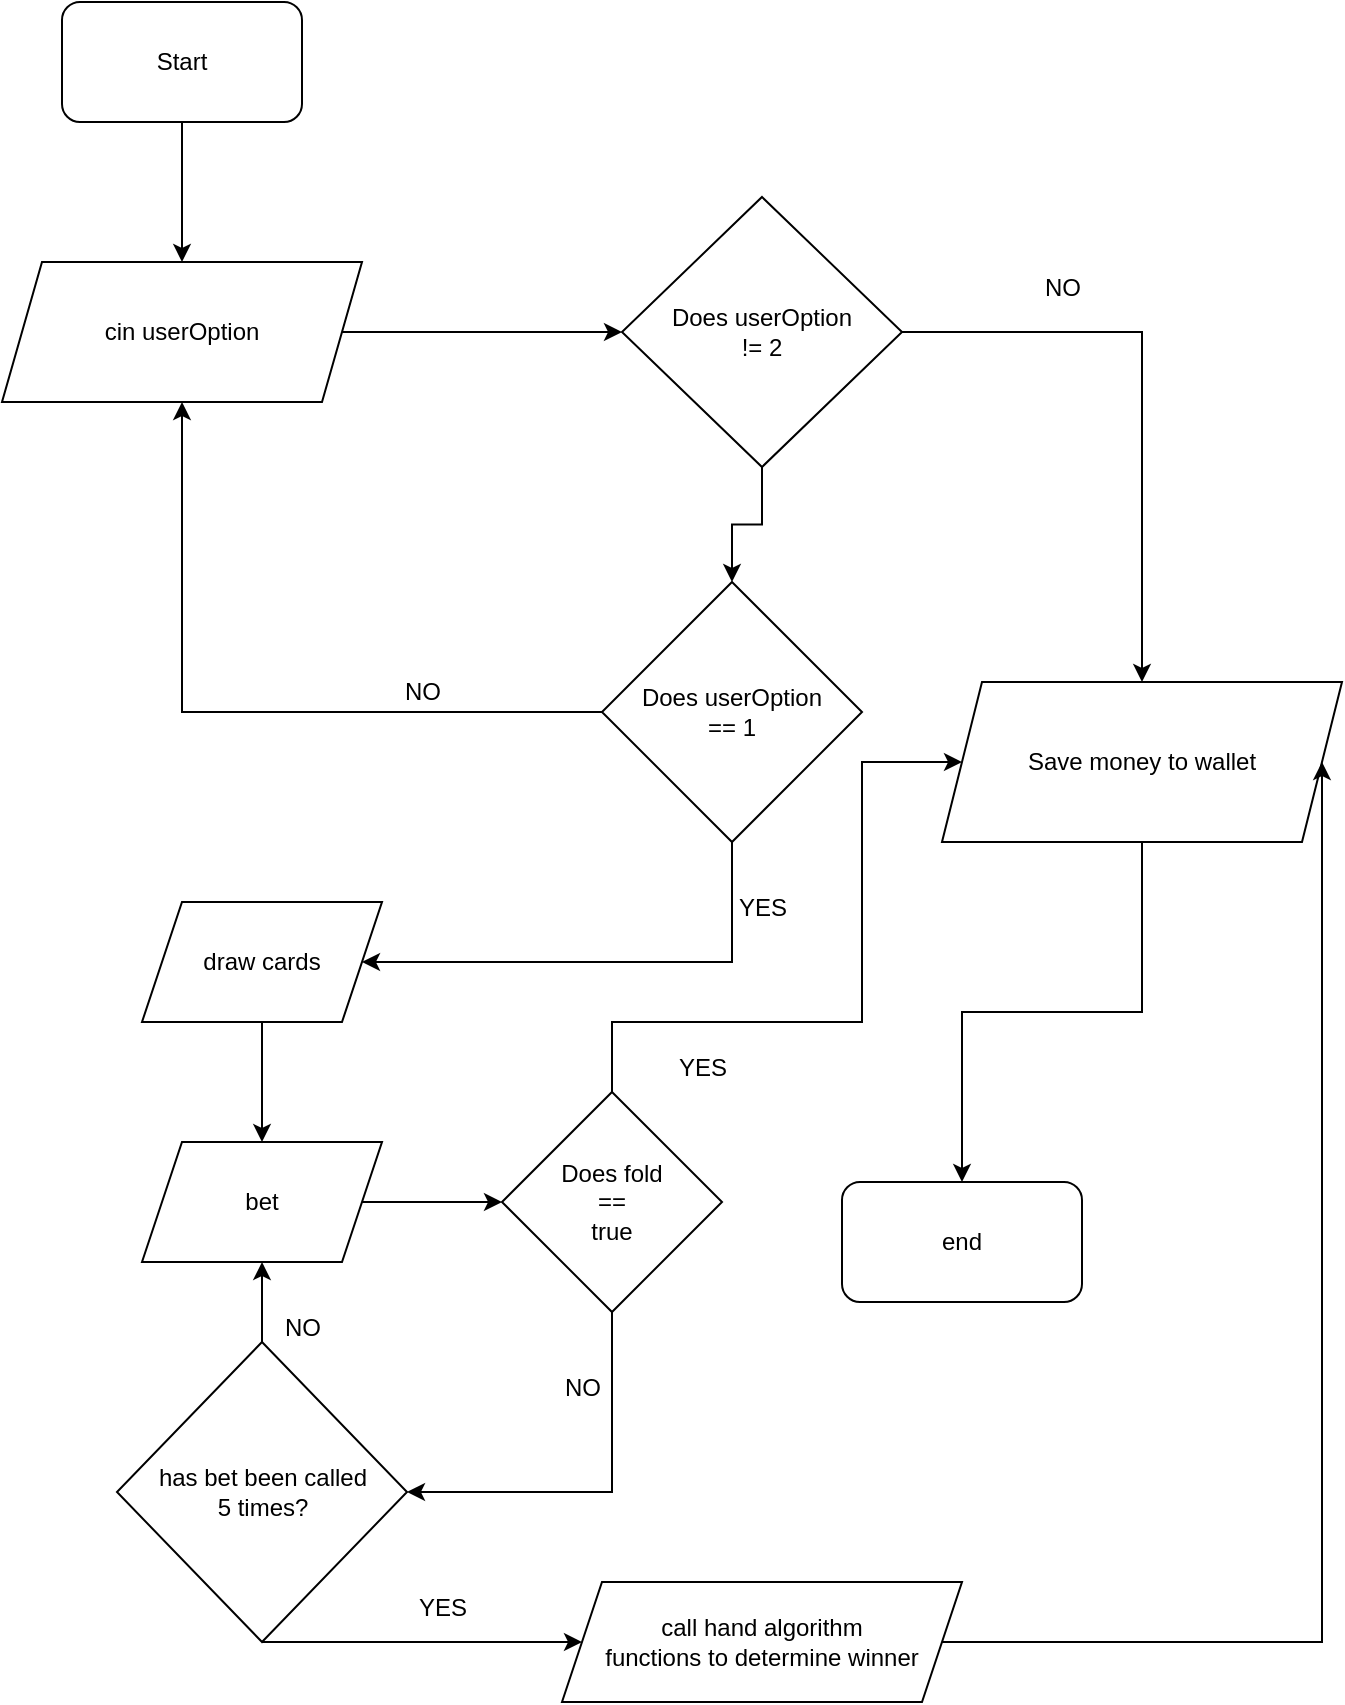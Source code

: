 <mxfile version="24.2.8" type="github">
  <diagram id="C5RBs43oDa-KdzZeNtuy" name="Page-1">
    <mxGraphModel dx="1194" dy="573" grid="1" gridSize="10" guides="1" tooltips="1" connect="1" arrows="1" fold="1" page="1" pageScale="1" pageWidth="827" pageHeight="1169" math="0" shadow="0">
      <root>
        <mxCell id="WIyWlLk6GJQsqaUBKTNV-0" />
        <mxCell id="WIyWlLk6GJQsqaUBKTNV-1" parent="WIyWlLk6GJQsqaUBKTNV-0" />
        <mxCell id="mxmMOKCQybVw6XQjljeT-11" style="edgeStyle=orthogonalEdgeStyle;rounded=0;orthogonalLoop=1;jettySize=auto;html=1;entryX=0.5;entryY=0;entryDx=0;entryDy=0;" edge="1" parent="WIyWlLk6GJQsqaUBKTNV-1" source="mxmMOKCQybVw6XQjljeT-0" target="mxmMOKCQybVw6XQjljeT-10">
          <mxGeometry relative="1" as="geometry" />
        </mxCell>
        <mxCell id="mxmMOKCQybVw6XQjljeT-0" value="Start" style="rounded=1;whiteSpace=wrap;html=1;" vertex="1" parent="WIyWlLk6GJQsqaUBKTNV-1">
          <mxGeometry x="120" y="30" width="120" height="60" as="geometry" />
        </mxCell>
        <mxCell id="mxmMOKCQybVw6XQjljeT-13" value="" style="edgeStyle=orthogonalEdgeStyle;rounded=0;orthogonalLoop=1;jettySize=auto;html=1;" edge="1" parent="WIyWlLk6GJQsqaUBKTNV-1" source="mxmMOKCQybVw6XQjljeT-10" target="mxmMOKCQybVw6XQjljeT-12">
          <mxGeometry relative="1" as="geometry" />
        </mxCell>
        <mxCell id="mxmMOKCQybVw6XQjljeT-10" value="cin userOption" style="shape=parallelogram;perimeter=parallelogramPerimeter;whiteSpace=wrap;html=1;fixedSize=1;" vertex="1" parent="WIyWlLk6GJQsqaUBKTNV-1">
          <mxGeometry x="90" y="160" width="180" height="70" as="geometry" />
        </mxCell>
        <mxCell id="mxmMOKCQybVw6XQjljeT-18" style="edgeStyle=orthogonalEdgeStyle;rounded=0;orthogonalLoop=1;jettySize=auto;html=1;" edge="1" parent="WIyWlLk6GJQsqaUBKTNV-1" source="mxmMOKCQybVw6XQjljeT-12" target="mxmMOKCQybVw6XQjljeT-15">
          <mxGeometry relative="1" as="geometry" />
        </mxCell>
        <mxCell id="mxmMOKCQybVw6XQjljeT-21" value="" style="edgeStyle=orthogonalEdgeStyle;rounded=0;orthogonalLoop=1;jettySize=auto;html=1;" edge="1" parent="WIyWlLk6GJQsqaUBKTNV-1" source="mxmMOKCQybVw6XQjljeT-12" target="mxmMOKCQybVw6XQjljeT-20">
          <mxGeometry relative="1" as="geometry" />
        </mxCell>
        <mxCell id="mxmMOKCQybVw6XQjljeT-12" value="&lt;div&gt;Does userOption&lt;/div&gt;&lt;div&gt;!= 2&lt;br&gt;&lt;/div&gt;" style="rhombus;whiteSpace=wrap;html=1;" vertex="1" parent="WIyWlLk6GJQsqaUBKTNV-1">
          <mxGeometry x="400" y="127.5" width="140" height="135" as="geometry" />
        </mxCell>
        <mxCell id="mxmMOKCQybVw6XQjljeT-17" style="edgeStyle=orthogonalEdgeStyle;rounded=0;orthogonalLoop=1;jettySize=auto;html=1;" edge="1" parent="WIyWlLk6GJQsqaUBKTNV-1" source="mxmMOKCQybVw6XQjljeT-15" target="mxmMOKCQybVw6XQjljeT-16">
          <mxGeometry relative="1" as="geometry" />
        </mxCell>
        <mxCell id="mxmMOKCQybVw6XQjljeT-15" value="Save money to wallet" style="shape=parallelogram;perimeter=parallelogramPerimeter;whiteSpace=wrap;html=1;fixedSize=1;" vertex="1" parent="WIyWlLk6GJQsqaUBKTNV-1">
          <mxGeometry x="560" y="370" width="200" height="80" as="geometry" />
        </mxCell>
        <mxCell id="mxmMOKCQybVw6XQjljeT-16" value="end" style="rounded=1;whiteSpace=wrap;html=1;" vertex="1" parent="WIyWlLk6GJQsqaUBKTNV-1">
          <mxGeometry x="510" y="620" width="120" height="60" as="geometry" />
        </mxCell>
        <mxCell id="mxmMOKCQybVw6XQjljeT-19" value="NO" style="text;html=1;align=center;verticalAlign=middle;resizable=0;points=[];autosize=1;strokeColor=none;fillColor=none;" vertex="1" parent="WIyWlLk6GJQsqaUBKTNV-1">
          <mxGeometry x="600" y="158" width="40" height="30" as="geometry" />
        </mxCell>
        <mxCell id="mxmMOKCQybVw6XQjljeT-22" style="edgeStyle=orthogonalEdgeStyle;rounded=0;orthogonalLoop=1;jettySize=auto;html=1;entryX=0.5;entryY=1;entryDx=0;entryDy=0;" edge="1" parent="WIyWlLk6GJQsqaUBKTNV-1" source="mxmMOKCQybVw6XQjljeT-20" target="mxmMOKCQybVw6XQjljeT-10">
          <mxGeometry relative="1" as="geometry" />
        </mxCell>
        <mxCell id="mxmMOKCQybVw6XQjljeT-25" style="edgeStyle=orthogonalEdgeStyle;rounded=0;orthogonalLoop=1;jettySize=auto;html=1;entryX=1;entryY=0.5;entryDx=0;entryDy=0;" edge="1" parent="WIyWlLk6GJQsqaUBKTNV-1" source="mxmMOKCQybVw6XQjljeT-20" target="mxmMOKCQybVw6XQjljeT-24">
          <mxGeometry relative="1" as="geometry">
            <Array as="points">
              <mxPoint x="455" y="510" />
            </Array>
          </mxGeometry>
        </mxCell>
        <mxCell id="mxmMOKCQybVw6XQjljeT-20" value="&lt;div&gt;Does userOption&lt;/div&gt;&lt;div&gt;== 1&lt;br&gt;&lt;/div&gt;" style="rhombus;whiteSpace=wrap;html=1;" vertex="1" parent="WIyWlLk6GJQsqaUBKTNV-1">
          <mxGeometry x="390" y="320" width="130" height="130" as="geometry" />
        </mxCell>
        <mxCell id="mxmMOKCQybVw6XQjljeT-23" value="NO" style="text;html=1;align=center;verticalAlign=middle;resizable=0;points=[];autosize=1;strokeColor=none;fillColor=none;" vertex="1" parent="WIyWlLk6GJQsqaUBKTNV-1">
          <mxGeometry x="280" y="360" width="40" height="30" as="geometry" />
        </mxCell>
        <mxCell id="mxmMOKCQybVw6XQjljeT-29" style="edgeStyle=orthogonalEdgeStyle;rounded=0;orthogonalLoop=1;jettySize=auto;html=1;" edge="1" parent="WIyWlLk6GJQsqaUBKTNV-1" source="mxmMOKCQybVw6XQjljeT-24" target="mxmMOKCQybVw6XQjljeT-28">
          <mxGeometry relative="1" as="geometry" />
        </mxCell>
        <mxCell id="mxmMOKCQybVw6XQjljeT-24" value="draw cards" style="shape=parallelogram;perimeter=parallelogramPerimeter;whiteSpace=wrap;html=1;fixedSize=1;" vertex="1" parent="WIyWlLk6GJQsqaUBKTNV-1">
          <mxGeometry x="160" y="480" width="120" height="60" as="geometry" />
        </mxCell>
        <mxCell id="mxmMOKCQybVw6XQjljeT-26" value="YES" style="text;html=1;align=center;verticalAlign=middle;resizable=0;points=[];autosize=1;strokeColor=none;fillColor=none;" vertex="1" parent="WIyWlLk6GJQsqaUBKTNV-1">
          <mxGeometry x="445" y="468" width="50" height="30" as="geometry" />
        </mxCell>
        <mxCell id="mxmMOKCQybVw6XQjljeT-31" style="edgeStyle=orthogonalEdgeStyle;rounded=0;orthogonalLoop=1;jettySize=auto;html=1;" edge="1" parent="WIyWlLk6GJQsqaUBKTNV-1" source="mxmMOKCQybVw6XQjljeT-28" target="mxmMOKCQybVw6XQjljeT-30">
          <mxGeometry relative="1" as="geometry" />
        </mxCell>
        <mxCell id="mxmMOKCQybVw6XQjljeT-28" value="bet" style="shape=parallelogram;perimeter=parallelogramPerimeter;whiteSpace=wrap;html=1;fixedSize=1;" vertex="1" parent="WIyWlLk6GJQsqaUBKTNV-1">
          <mxGeometry x="160" y="600" width="120" height="60" as="geometry" />
        </mxCell>
        <mxCell id="mxmMOKCQybVw6XQjljeT-32" style="edgeStyle=orthogonalEdgeStyle;rounded=0;orthogonalLoop=1;jettySize=auto;html=1;entryX=0;entryY=0.5;entryDx=0;entryDy=0;" edge="1" parent="WIyWlLk6GJQsqaUBKTNV-1" source="mxmMOKCQybVw6XQjljeT-30" target="mxmMOKCQybVw6XQjljeT-15">
          <mxGeometry relative="1" as="geometry">
            <Array as="points">
              <mxPoint x="395" y="540" />
              <mxPoint x="520" y="540" />
              <mxPoint x="520" y="410" />
            </Array>
          </mxGeometry>
        </mxCell>
        <mxCell id="mxmMOKCQybVw6XQjljeT-37" style="edgeStyle=orthogonalEdgeStyle;rounded=0;orthogonalLoop=1;jettySize=auto;html=1;exitX=0.5;exitY=1;exitDx=0;exitDy=0;entryX=1;entryY=0.5;entryDx=0;entryDy=0;" edge="1" parent="WIyWlLk6GJQsqaUBKTNV-1" source="mxmMOKCQybVw6XQjljeT-30" target="mxmMOKCQybVw6XQjljeT-34">
          <mxGeometry relative="1" as="geometry" />
        </mxCell>
        <mxCell id="mxmMOKCQybVw6XQjljeT-30" value="&lt;div&gt;Does fold&lt;/div&gt;&lt;div&gt;==&lt;/div&gt;&lt;div&gt;true&lt;br&gt;&lt;/div&gt;" style="rhombus;whiteSpace=wrap;html=1;" vertex="1" parent="WIyWlLk6GJQsqaUBKTNV-1">
          <mxGeometry x="340" y="575" width="110" height="110" as="geometry" />
        </mxCell>
        <mxCell id="mxmMOKCQybVw6XQjljeT-33" value="YES" style="text;html=1;align=center;verticalAlign=middle;resizable=0;points=[];autosize=1;strokeColor=none;fillColor=none;" vertex="1" parent="WIyWlLk6GJQsqaUBKTNV-1">
          <mxGeometry x="415" y="548" width="50" height="30" as="geometry" />
        </mxCell>
        <mxCell id="mxmMOKCQybVw6XQjljeT-35" style="edgeStyle=orthogonalEdgeStyle;rounded=0;orthogonalLoop=1;jettySize=auto;html=1;" edge="1" parent="WIyWlLk6GJQsqaUBKTNV-1" source="mxmMOKCQybVw6XQjljeT-34" target="mxmMOKCQybVw6XQjljeT-28">
          <mxGeometry relative="1" as="geometry" />
        </mxCell>
        <mxCell id="mxmMOKCQybVw6XQjljeT-41" style="edgeStyle=orthogonalEdgeStyle;rounded=0;orthogonalLoop=1;jettySize=auto;html=1;entryX=0;entryY=0.5;entryDx=0;entryDy=0;" edge="1" parent="WIyWlLk6GJQsqaUBKTNV-1" source="mxmMOKCQybVw6XQjljeT-34" target="mxmMOKCQybVw6XQjljeT-40">
          <mxGeometry relative="1" as="geometry">
            <Array as="points">
              <mxPoint x="220" y="850" />
            </Array>
          </mxGeometry>
        </mxCell>
        <mxCell id="mxmMOKCQybVw6XQjljeT-34" value="&lt;div&gt;has bet been called &lt;br&gt;&lt;/div&gt;&lt;div&gt;5 times?&lt;br&gt;&lt;/div&gt;" style="rhombus;whiteSpace=wrap;html=1;" vertex="1" parent="WIyWlLk6GJQsqaUBKTNV-1">
          <mxGeometry x="147.5" y="700" width="145" height="150" as="geometry" />
        </mxCell>
        <mxCell id="mxmMOKCQybVw6XQjljeT-38" value="NO" style="text;html=1;align=center;verticalAlign=middle;resizable=0;points=[];autosize=1;strokeColor=none;fillColor=none;" vertex="1" parent="WIyWlLk6GJQsqaUBKTNV-1">
          <mxGeometry x="360" y="708" width="40" height="30" as="geometry" />
        </mxCell>
        <mxCell id="mxmMOKCQybVw6XQjljeT-39" value="NO" style="text;html=1;align=center;verticalAlign=middle;resizable=0;points=[];autosize=1;strokeColor=none;fillColor=none;" vertex="1" parent="WIyWlLk6GJQsqaUBKTNV-1">
          <mxGeometry x="220" y="678" width="40" height="30" as="geometry" />
        </mxCell>
        <mxCell id="mxmMOKCQybVw6XQjljeT-43" style="edgeStyle=orthogonalEdgeStyle;rounded=0;orthogonalLoop=1;jettySize=auto;html=1;entryX=1;entryY=0.5;entryDx=0;entryDy=0;" edge="1" parent="WIyWlLk6GJQsqaUBKTNV-1" source="mxmMOKCQybVw6XQjljeT-40" target="mxmMOKCQybVw6XQjljeT-15">
          <mxGeometry relative="1" as="geometry">
            <Array as="points">
              <mxPoint x="750" y="850" />
            </Array>
          </mxGeometry>
        </mxCell>
        <mxCell id="mxmMOKCQybVw6XQjljeT-40" value="&lt;div&gt;call hand algorithm&lt;/div&gt;&lt;div&gt;functions to determine winner&lt;br&gt;&lt;/div&gt;" style="shape=parallelogram;perimeter=parallelogramPerimeter;whiteSpace=wrap;html=1;fixedSize=1;" vertex="1" parent="WIyWlLk6GJQsqaUBKTNV-1">
          <mxGeometry x="370" y="820" width="200" height="60" as="geometry" />
        </mxCell>
        <mxCell id="mxmMOKCQybVw6XQjljeT-42" value="YES" style="text;html=1;align=center;verticalAlign=middle;resizable=0;points=[];autosize=1;strokeColor=none;fillColor=none;" vertex="1" parent="WIyWlLk6GJQsqaUBKTNV-1">
          <mxGeometry x="285" y="818" width="50" height="30" as="geometry" />
        </mxCell>
      </root>
    </mxGraphModel>
  </diagram>
</mxfile>
